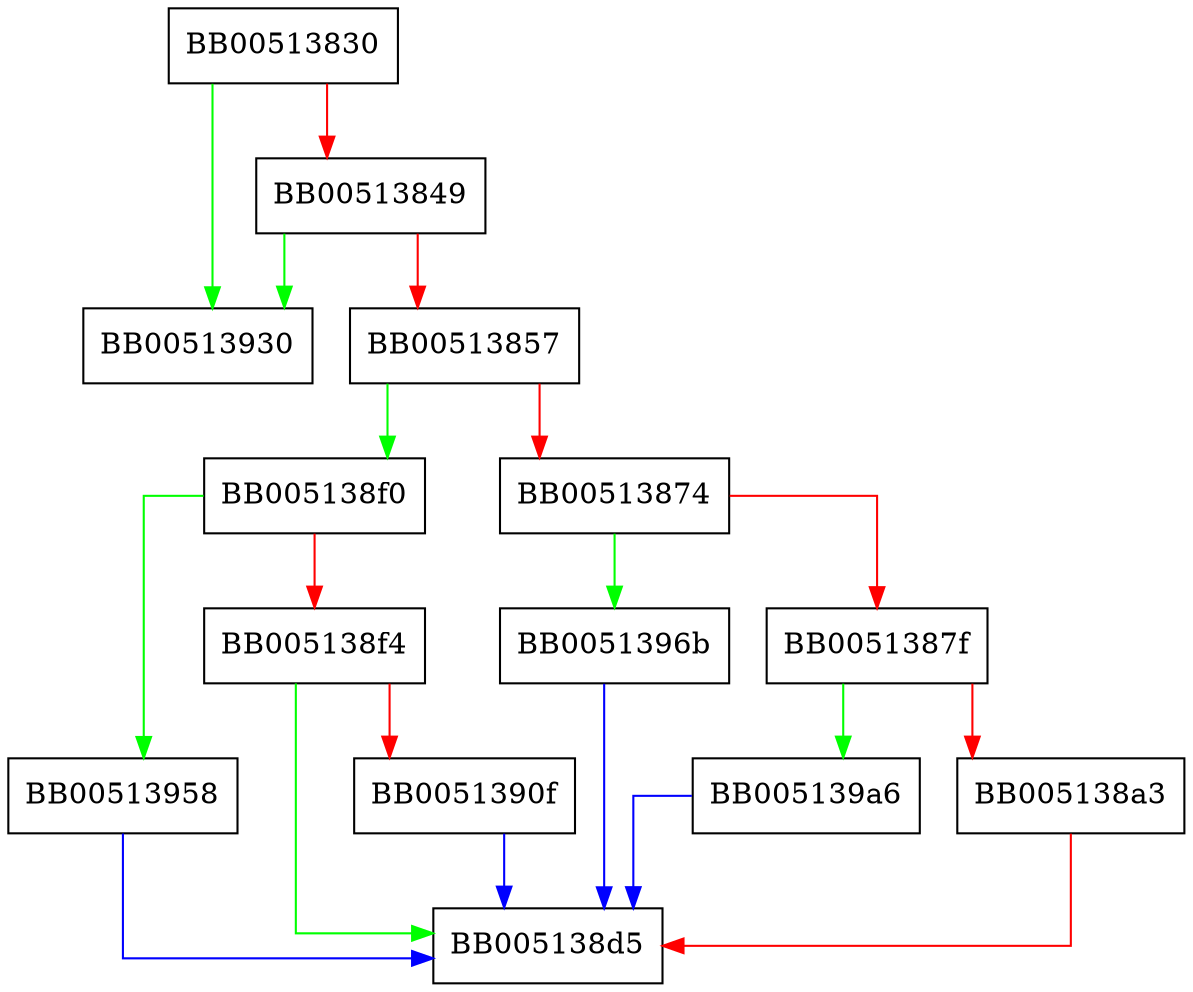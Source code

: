 digraph i2a_ASN1_OBJECT {
  node [shape="box"];
  graph [splines=ortho];
  BB00513830 -> BB00513930 [color="green"];
  BB00513830 -> BB00513849 [color="red"];
  BB00513849 -> BB00513930 [color="green"];
  BB00513849 -> BB00513857 [color="red"];
  BB00513857 -> BB005138f0 [color="green"];
  BB00513857 -> BB00513874 [color="red"];
  BB00513874 -> BB0051396b [color="green"];
  BB00513874 -> BB0051387f [color="red"];
  BB0051387f -> BB005139a6 [color="green"];
  BB0051387f -> BB005138a3 [color="red"];
  BB005138a3 -> BB005138d5 [color="red"];
  BB005138f0 -> BB00513958 [color="green"];
  BB005138f0 -> BB005138f4 [color="red"];
  BB005138f4 -> BB005138d5 [color="green"];
  BB005138f4 -> BB0051390f [color="red"];
  BB0051390f -> BB005138d5 [color="blue"];
  BB00513958 -> BB005138d5 [color="blue"];
  BB0051396b -> BB005138d5 [color="blue"];
  BB005139a6 -> BB005138d5 [color="blue"];
}